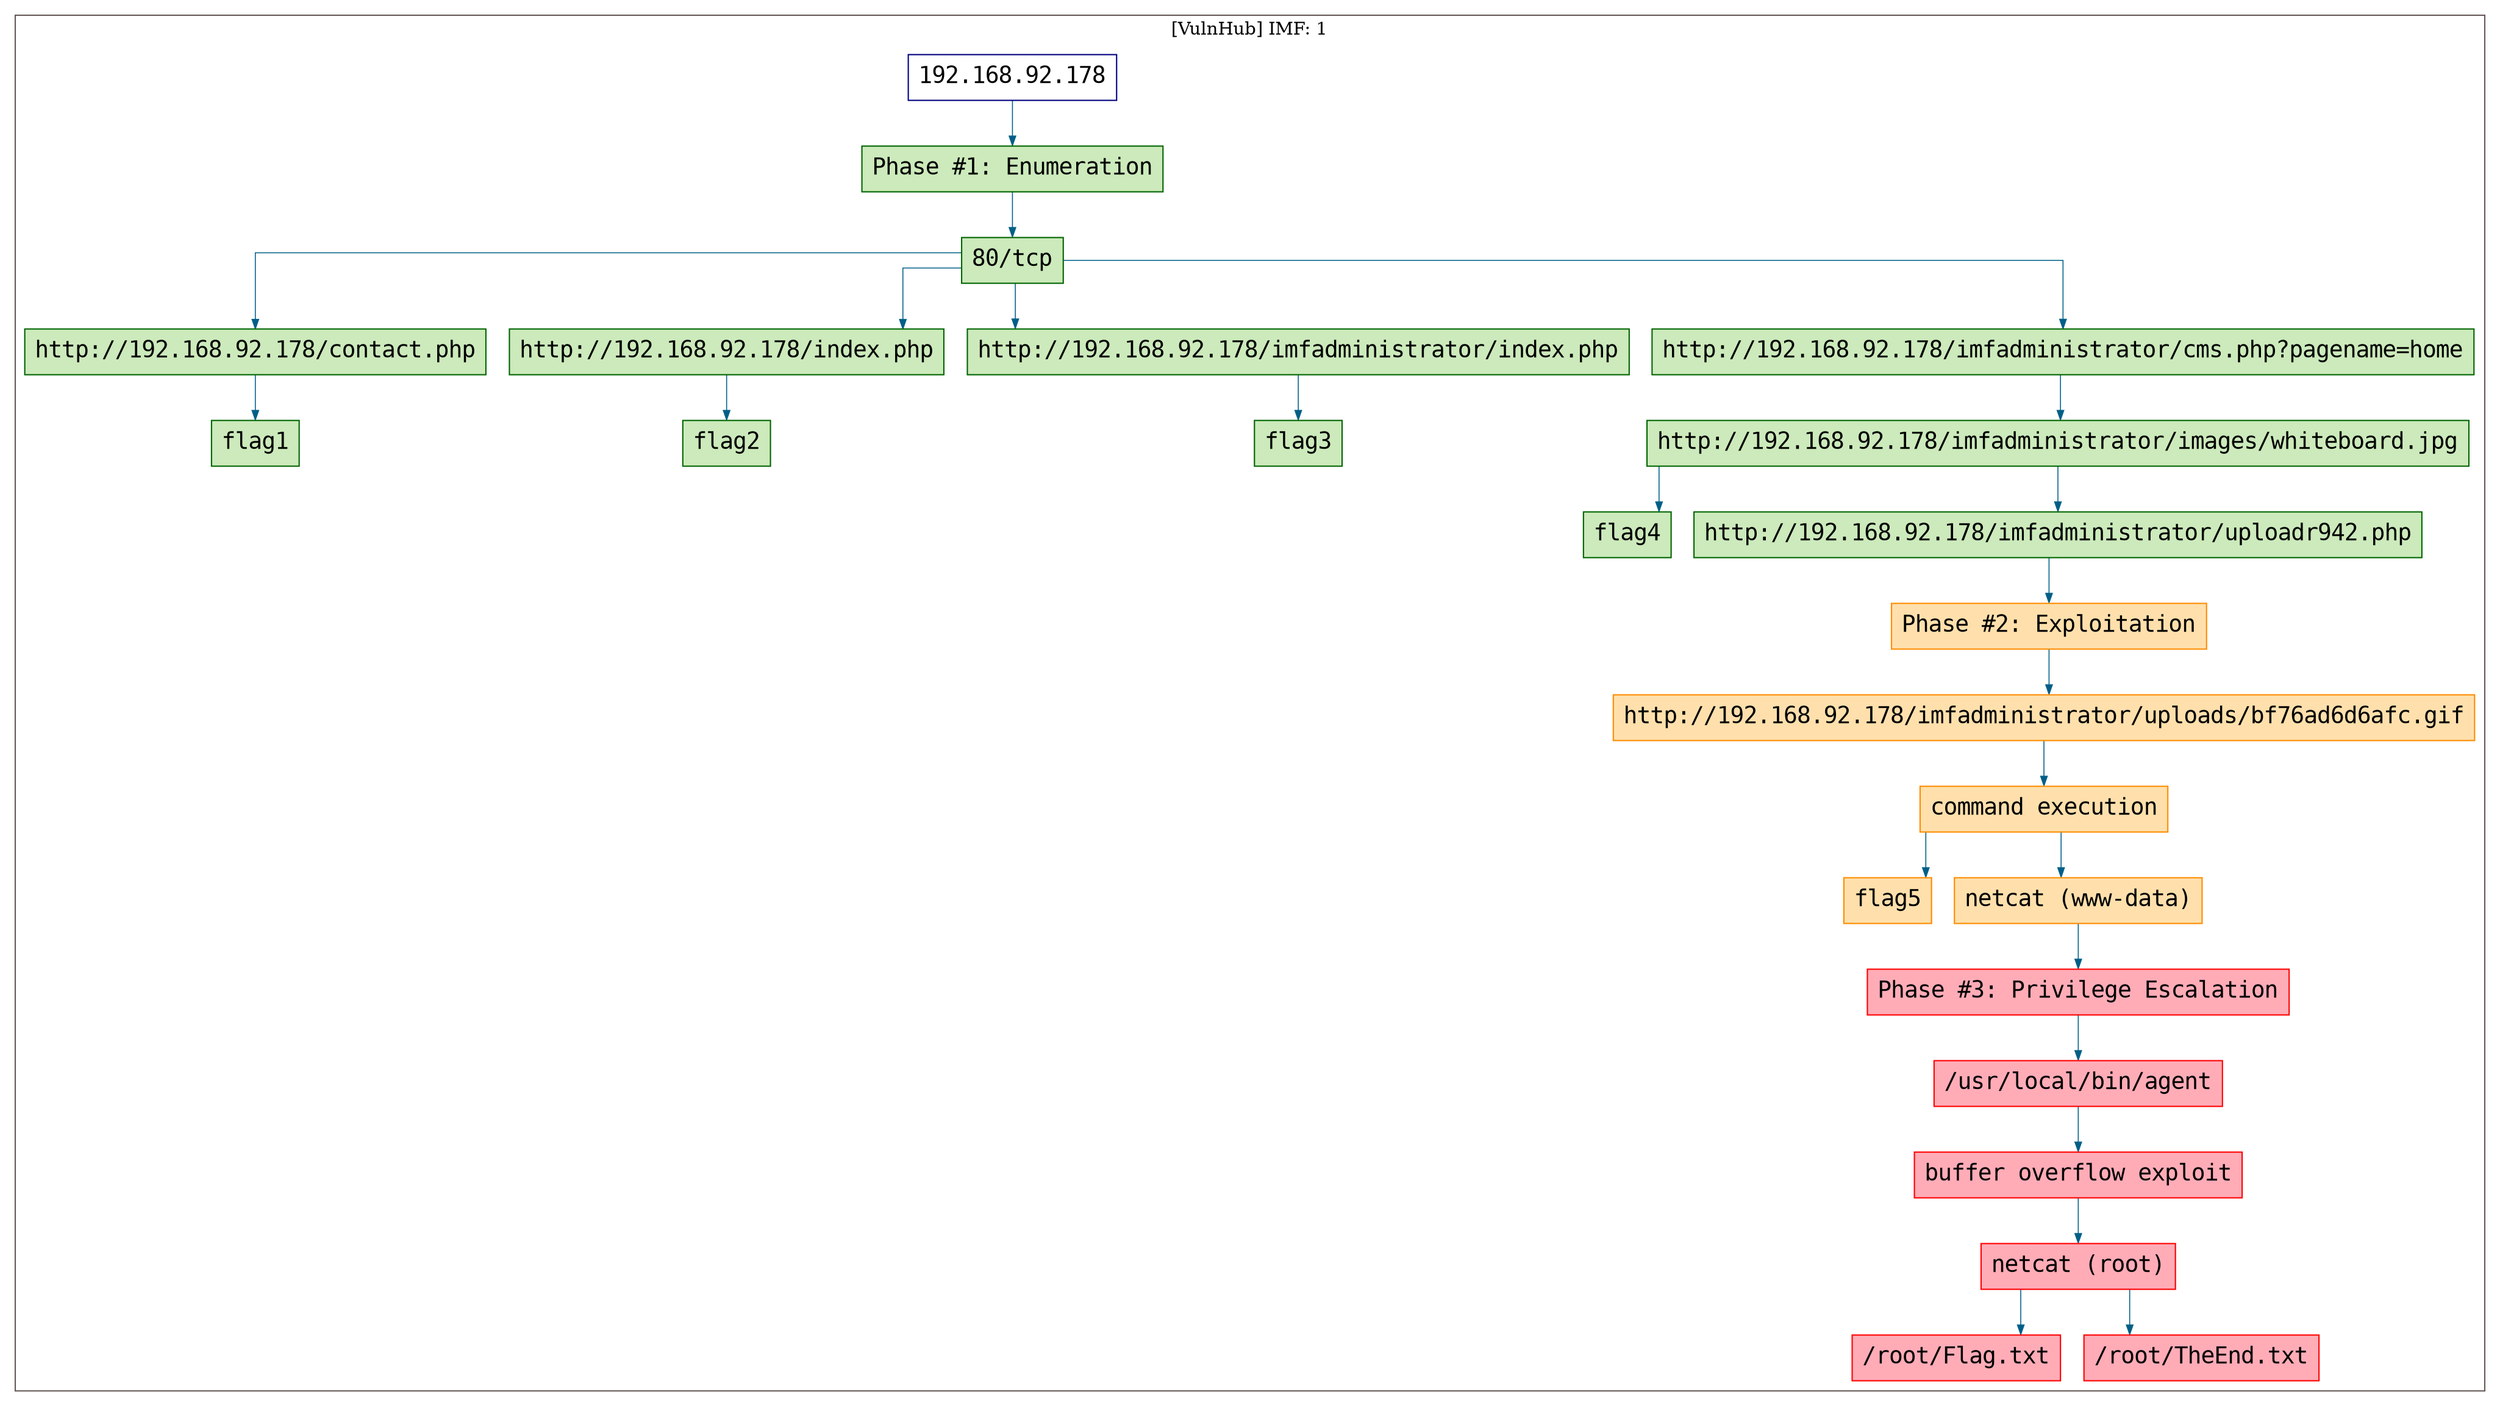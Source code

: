 digraph G {
  #rankdir=LR;
  nodesdictep=1.0; splines="ortho"; K=0.6; overlap=scale; fixedsize=true; resolution=72; bgcolor="#ffffff"; outputorder="edgesfirst";
  node [fontname="courier" fontsize=18 shape=box width=0.25 fillcolor="white" style="filled,solid"];
  edge [style=solid color="#005f87" penwidth=0.75 arrowsize=0.75];

  0[label="192.168.92.178" color="navyblue" fillcolor="#ffffff" tooltip="[VulnHub] IMF: 1"];
  10[label="http://192.168.92.178/imfadministrator/images/whiteboard.jpg" color="darkgreen" fillcolor="#cceabb" tooltip="Phase #1:Enumeration"];
  11[label="flag4" color="darkgreen" fillcolor="#cceabb" tooltip="Phase #1:Enumeration"];
  12[label="http://192.168.92.178/imfadministrator/uploadr942.php" color="darkgreen" fillcolor="#cceabb" tooltip="Phase #1:Enumeration"];
  13[label="Phase #2: Exploitation" color="darkorange" fillcolor="#ffe0ac" tooltip="Phase #2:Exploitation"];
  14[label="http://192.168.92.178/imfadministrator/uploads/bf76ad6d6afc.gif" color="darkorange" fillcolor="#ffe0ac" tooltip="Phase #2:Exploitation"];
  15[label="command execution" color="darkorange" fillcolor="#ffe0ac" tooltip="Phase #2:Exploitation"];
  16[label="flag5" color="darkorange" fillcolor="#ffe0ac" tooltip="Phase #2:Exploitation"];
  17[label="netcat (www-data)" color="darkorange" fillcolor="#ffe0ac" tooltip="Phase #2:Exploitation"];
  18[label="Phase #3: Privilege Escalation" color="red" fillcolor="#ffacb7" tooltip="Phase #3:Privilege Escalation"];
  19[label="/usr/local/bin/agent" color="red" fillcolor="#ffacb7" tooltip="Phase #3:Privilege Escalation"];
  1[label="Phase #1: Enumeration" color="darkgreen" fillcolor="#cceabb" tooltip="Phase #1:Enumeration"];
  20[label="buffer overflow exploit" color="red" fillcolor="#ffacb7" tooltip="Phase #3:Privilege Escalation"];
  21[label="netcat (root)" color="red" fillcolor="#ffacb7" tooltip="Phase #3:Privilege Escalation"];
  22[label="/root/Flag.txt" color="red" fillcolor="#ffacb7" tooltip="Phase #3:Privilege Escalation"];
  23[label="/root/TheEnd.txt" color="red" fillcolor="#ffacb7" tooltip="Phase #3:Privilege Escalation"];
  2[label="80/tcp" color="darkgreen" fillcolor="#cceabb" tooltip="Phase #1:Enumeration"];
  3[label="http://192.168.92.178/contact.php" color="darkgreen" fillcolor="#cceabb" tooltip="Phase #1:Enumeration"];
  4[label="flag1" color="darkgreen" fillcolor="#cceabb" tooltip="Phase #1:Enumeration"];
  5[label="http://192.168.92.178/index.php" color="darkgreen" fillcolor="#cceabb" tooltip="Phase #1:Enumeration"];
  6[label="flag2" color="darkgreen" fillcolor="#cceabb" tooltip="Phase #1:Enumeration"];
  7[label="http://192.168.92.178/imfadministrator/index.php" color="darkgreen" fillcolor="#cceabb" tooltip="Phase #1:Enumeration"];
  8[label="flag3" color="darkgreen" fillcolor="#cceabb" tooltip="Phase #1:Enumeration"];
  9[label="http://192.168.92.178/imfadministrator/cms.php?pagename=home" color="darkgreen" fillcolor="#cceabb" tooltip="Phase #1:Enumeration"];

  subgraph cluster_0 {
    node [style="filled,solid"];
    label = "[VulnHub] IMF: 1";
    color = "#665957";
    0 -> 1 [color="#005f87"];
    1 -> 2 [color="#005f87"];
    10 -> 11 [color="#005f87"];
    10 -> 12 [color="#005f87"];
    12 -> 13 [color="#005f87"];
    13 -> 14 [color="#005f87"];
    14 -> 15 [color="#005f87"];
    15 -> 16 [color="#005f87"];
    15 -> 17 [color="#005f87"];
    17 -> 18 [color="#005f87"];
    18 -> 19 [color="#005f87"];
    19 -> 20 [color="#005f87"];
    2 -> 3 [color="#005f87"];
    2 -> 5 [color="#005f87"];
    2 -> 7 [color="#005f87"];
    2 -> 9 [color="#005f87"];
    20 -> 21 [color="#005f87"];
    21 -> 22 [color="#005f87"];
    21 -> 23 [color="#005f87"];
    3 -> 4 [color="#005f87"];
    5 -> 6 [color="#005f87"];
    7 -> 8 [color="#005f87"];
    9 -> 10 [color="#005f87"];
  }
}

